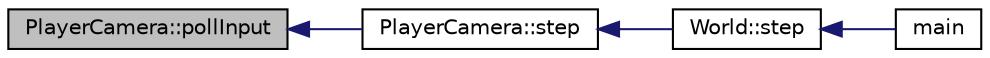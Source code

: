 digraph "PlayerCamera::pollInput"
{
  edge [fontname="Helvetica",fontsize="10",labelfontname="Helvetica",labelfontsize="10"];
  node [fontname="Helvetica",fontsize="10",shape=record];
  rankdir="LR";
  Node1 [label="PlayerCamera::pollInput",height=0.2,width=0.4,color="black", fillcolor="grey75", style="filled", fontcolor="black"];
  Node1 -> Node2 [dir="back",color="midnightblue",fontsize="10",style="solid",fontname="Helvetica"];
  Node2 [label="PlayerCamera::step",height=0.2,width=0.4,color="black", fillcolor="white", style="filled",URL="$class_player_camera.html#a4b8f46b1603602471711ee4859c08ce2"];
  Node2 -> Node3 [dir="back",color="midnightblue",fontsize="10",style="solid",fontname="Helvetica"];
  Node3 [label="World::step",height=0.2,width=0.4,color="black", fillcolor="white", style="filled",URL="$class_world.html#a04f0e47d71b690d9934fa697fa27ad9d"];
  Node3 -> Node4 [dir="back",color="midnightblue",fontsize="10",style="solid",fontname="Helvetica"];
  Node4 [label="main",height=0.2,width=0.4,color="black", fillcolor="white", style="filled",URL="$main_8cpp.html#a3c04138a5bfe5d72780bb7e82a18e627"];
}

